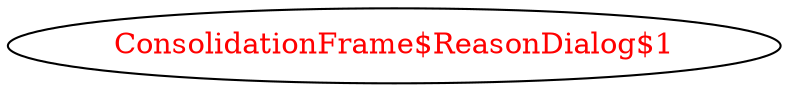 digraph dependencyGraph {
 concentrate=true;
 ranksep="2.0";
 rankdir="LR"; 
 splines="ortho";
"ConsolidationFrame$ReasonDialog$1" [fontcolor="red"];
}